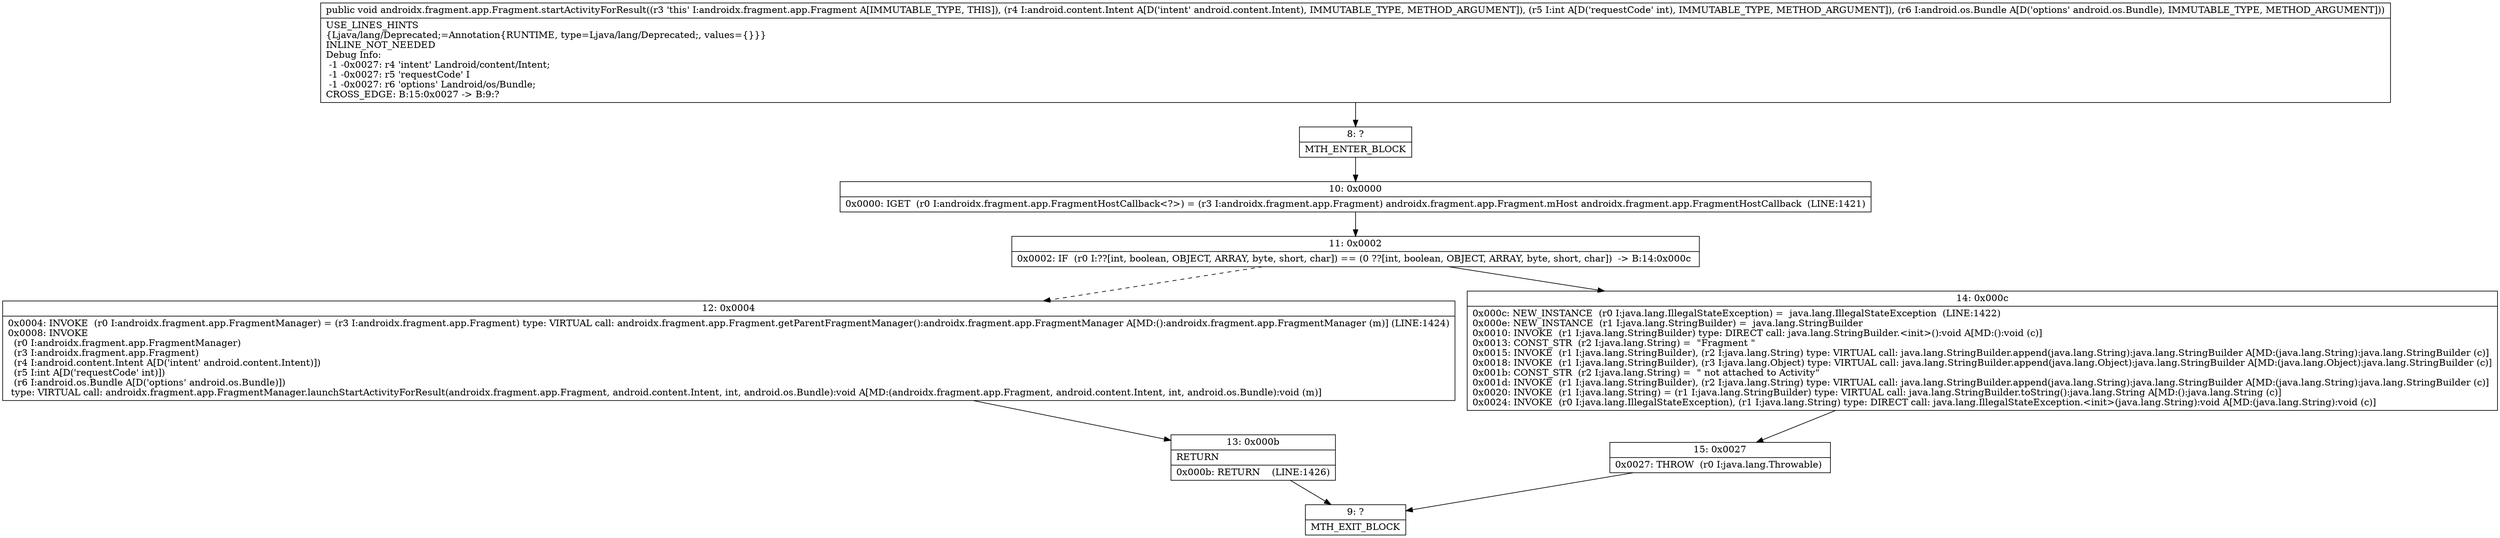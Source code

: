 digraph "CFG forandroidx.fragment.app.Fragment.startActivityForResult(Landroid\/content\/Intent;ILandroid\/os\/Bundle;)V" {
Node_8 [shape=record,label="{8\:\ ?|MTH_ENTER_BLOCK\l}"];
Node_10 [shape=record,label="{10\:\ 0x0000|0x0000: IGET  (r0 I:androidx.fragment.app.FragmentHostCallback\<?\>) = (r3 I:androidx.fragment.app.Fragment) androidx.fragment.app.Fragment.mHost androidx.fragment.app.FragmentHostCallback  (LINE:1421)\l}"];
Node_11 [shape=record,label="{11\:\ 0x0002|0x0002: IF  (r0 I:??[int, boolean, OBJECT, ARRAY, byte, short, char]) == (0 ??[int, boolean, OBJECT, ARRAY, byte, short, char])  \-\> B:14:0x000c \l}"];
Node_12 [shape=record,label="{12\:\ 0x0004|0x0004: INVOKE  (r0 I:androidx.fragment.app.FragmentManager) = (r3 I:androidx.fragment.app.Fragment) type: VIRTUAL call: androidx.fragment.app.Fragment.getParentFragmentManager():androidx.fragment.app.FragmentManager A[MD:():androidx.fragment.app.FragmentManager (m)] (LINE:1424)\l0x0008: INVOKE  \l  (r0 I:androidx.fragment.app.FragmentManager)\l  (r3 I:androidx.fragment.app.Fragment)\l  (r4 I:android.content.Intent A[D('intent' android.content.Intent)])\l  (r5 I:int A[D('requestCode' int)])\l  (r6 I:android.os.Bundle A[D('options' android.os.Bundle)])\l type: VIRTUAL call: androidx.fragment.app.FragmentManager.launchStartActivityForResult(androidx.fragment.app.Fragment, android.content.Intent, int, android.os.Bundle):void A[MD:(androidx.fragment.app.Fragment, android.content.Intent, int, android.os.Bundle):void (m)]\l}"];
Node_13 [shape=record,label="{13\:\ 0x000b|RETURN\l|0x000b: RETURN    (LINE:1426)\l}"];
Node_9 [shape=record,label="{9\:\ ?|MTH_EXIT_BLOCK\l}"];
Node_14 [shape=record,label="{14\:\ 0x000c|0x000c: NEW_INSTANCE  (r0 I:java.lang.IllegalStateException) =  java.lang.IllegalStateException  (LINE:1422)\l0x000e: NEW_INSTANCE  (r1 I:java.lang.StringBuilder) =  java.lang.StringBuilder \l0x0010: INVOKE  (r1 I:java.lang.StringBuilder) type: DIRECT call: java.lang.StringBuilder.\<init\>():void A[MD:():void (c)]\l0x0013: CONST_STR  (r2 I:java.lang.String) =  \"Fragment \" \l0x0015: INVOKE  (r1 I:java.lang.StringBuilder), (r2 I:java.lang.String) type: VIRTUAL call: java.lang.StringBuilder.append(java.lang.String):java.lang.StringBuilder A[MD:(java.lang.String):java.lang.StringBuilder (c)]\l0x0018: INVOKE  (r1 I:java.lang.StringBuilder), (r3 I:java.lang.Object) type: VIRTUAL call: java.lang.StringBuilder.append(java.lang.Object):java.lang.StringBuilder A[MD:(java.lang.Object):java.lang.StringBuilder (c)]\l0x001b: CONST_STR  (r2 I:java.lang.String) =  \" not attached to Activity\" \l0x001d: INVOKE  (r1 I:java.lang.StringBuilder), (r2 I:java.lang.String) type: VIRTUAL call: java.lang.StringBuilder.append(java.lang.String):java.lang.StringBuilder A[MD:(java.lang.String):java.lang.StringBuilder (c)]\l0x0020: INVOKE  (r1 I:java.lang.String) = (r1 I:java.lang.StringBuilder) type: VIRTUAL call: java.lang.StringBuilder.toString():java.lang.String A[MD:():java.lang.String (c)]\l0x0024: INVOKE  (r0 I:java.lang.IllegalStateException), (r1 I:java.lang.String) type: DIRECT call: java.lang.IllegalStateException.\<init\>(java.lang.String):void A[MD:(java.lang.String):void (c)]\l}"];
Node_15 [shape=record,label="{15\:\ 0x0027|0x0027: THROW  (r0 I:java.lang.Throwable) \l}"];
MethodNode[shape=record,label="{public void androidx.fragment.app.Fragment.startActivityForResult((r3 'this' I:androidx.fragment.app.Fragment A[IMMUTABLE_TYPE, THIS]), (r4 I:android.content.Intent A[D('intent' android.content.Intent), IMMUTABLE_TYPE, METHOD_ARGUMENT]), (r5 I:int A[D('requestCode' int), IMMUTABLE_TYPE, METHOD_ARGUMENT]), (r6 I:android.os.Bundle A[D('options' android.os.Bundle), IMMUTABLE_TYPE, METHOD_ARGUMENT]))  | USE_LINES_HINTS\l\{Ljava\/lang\/Deprecated;=Annotation\{RUNTIME, type=Ljava\/lang\/Deprecated;, values=\{\}\}\}\lINLINE_NOT_NEEDED\lDebug Info:\l  \-1 \-0x0027: r4 'intent' Landroid\/content\/Intent;\l  \-1 \-0x0027: r5 'requestCode' I\l  \-1 \-0x0027: r6 'options' Landroid\/os\/Bundle;\lCROSS_EDGE: B:15:0x0027 \-\> B:9:?\l}"];
MethodNode -> Node_8;Node_8 -> Node_10;
Node_10 -> Node_11;
Node_11 -> Node_12[style=dashed];
Node_11 -> Node_14;
Node_12 -> Node_13;
Node_13 -> Node_9;
Node_14 -> Node_15;
Node_15 -> Node_9;
}

